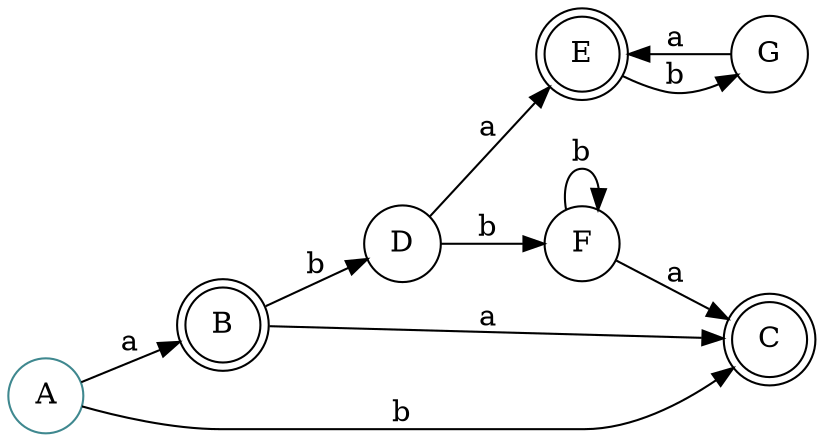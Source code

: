 digraph finite_state_machine {
	rankdir=LR size="8,5"
	node [shape=doublecircle]
	B
	C
	E
	node [shape=circle]
	A [color="#3F888F"]
	A -> B [label=a]
	A -> C [label=b]
	B -> C [label=a]
	B -> D [label=b]
	D -> E [label=a]
	D -> F [label=b]
	E -> G [label=b]
	F -> C [label=a]
	F -> F [label=b]
	G -> E [label=a]
}
